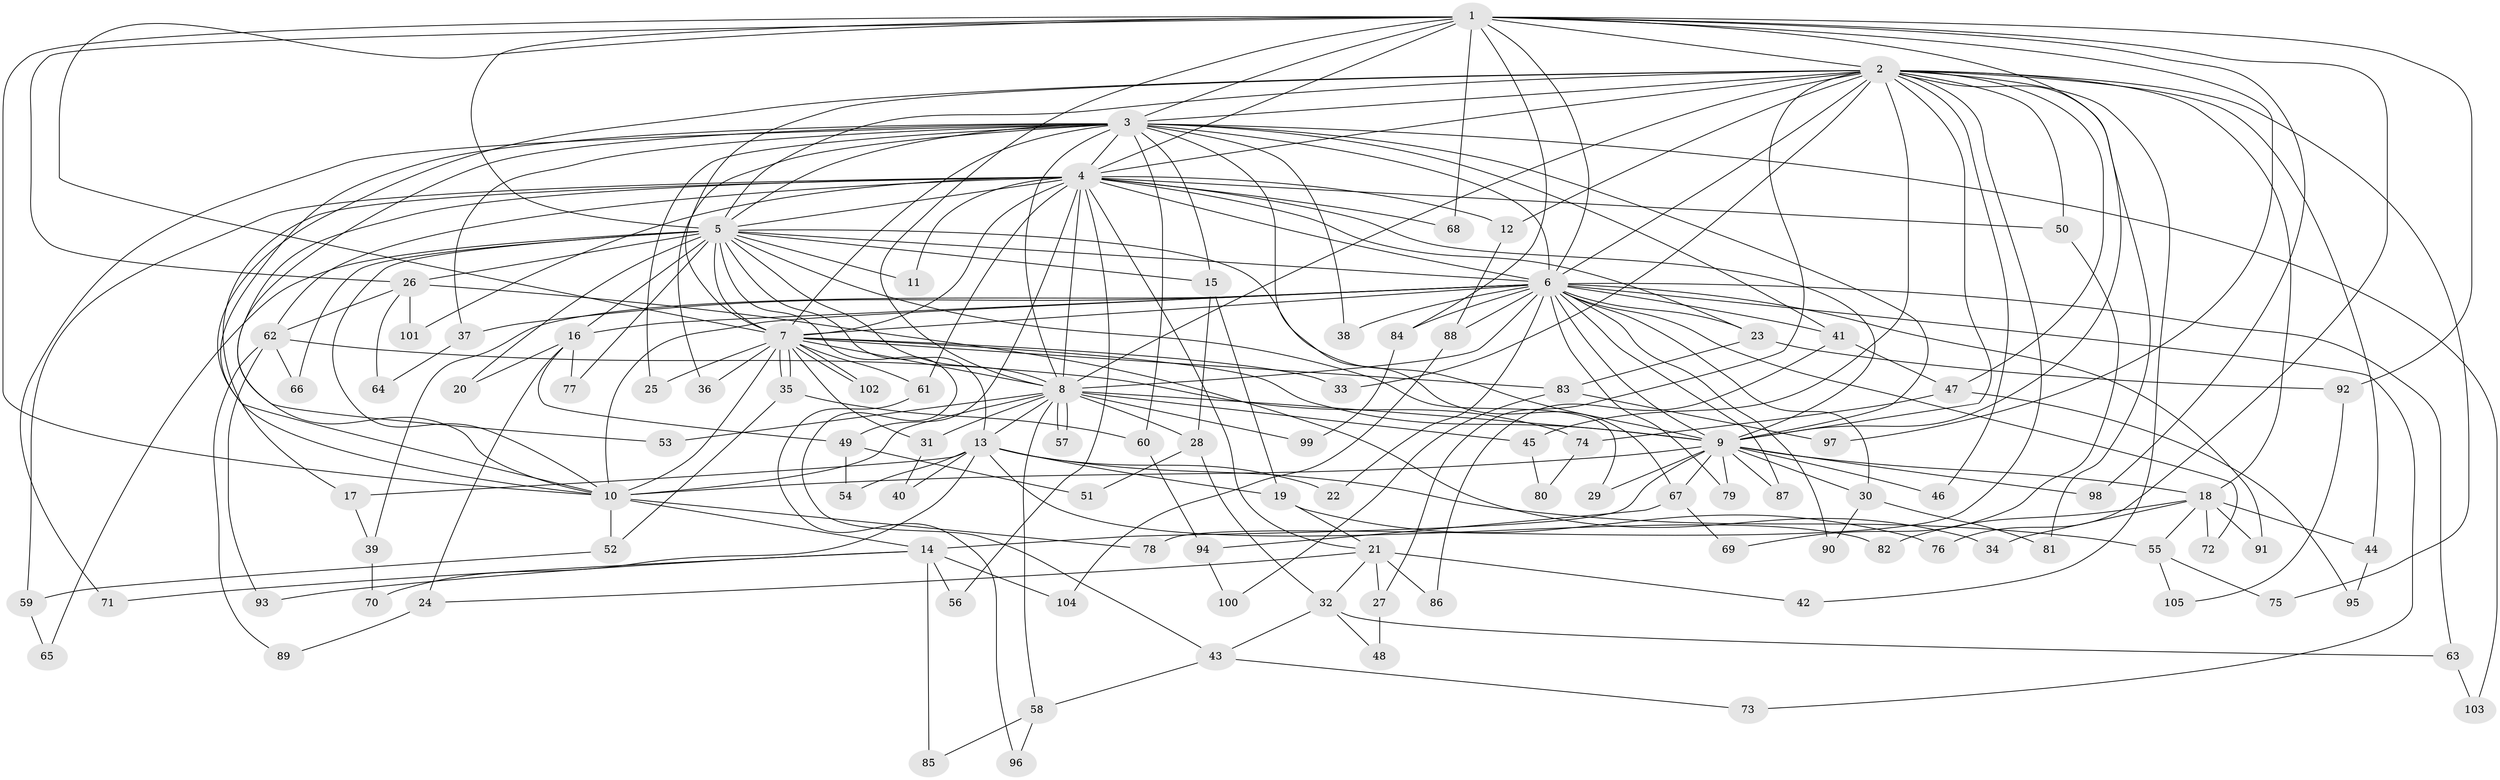 // coarse degree distribution, {17: 0.012987012987012988, 20: 0.025974025974025976, 18: 0.025974025974025976, 19: 0.025974025974025976, 26: 0.012987012987012988, 16: 0.012987012987012988, 11: 0.012987012987012988, 2: 0.4675324675324675, 10: 0.025974025974025976, 7: 0.03896103896103896, 6: 0.012987012987012988, 5: 0.012987012987012988, 4: 0.16883116883116883, 8: 0.012987012987012988, 3: 0.12987012987012986}
// Generated by graph-tools (version 1.1) at 2025/23/03/03/25 07:23:37]
// undirected, 105 vertices, 235 edges
graph export_dot {
graph [start="1"]
  node [color=gray90,style=filled];
  1;
  2;
  3;
  4;
  5;
  6;
  7;
  8;
  9;
  10;
  11;
  12;
  13;
  14;
  15;
  16;
  17;
  18;
  19;
  20;
  21;
  22;
  23;
  24;
  25;
  26;
  27;
  28;
  29;
  30;
  31;
  32;
  33;
  34;
  35;
  36;
  37;
  38;
  39;
  40;
  41;
  42;
  43;
  44;
  45;
  46;
  47;
  48;
  49;
  50;
  51;
  52;
  53;
  54;
  55;
  56;
  57;
  58;
  59;
  60;
  61;
  62;
  63;
  64;
  65;
  66;
  67;
  68;
  69;
  70;
  71;
  72;
  73;
  74;
  75;
  76;
  77;
  78;
  79;
  80;
  81;
  82;
  83;
  84;
  85;
  86;
  87;
  88;
  89;
  90;
  91;
  92;
  93;
  94;
  95;
  96;
  97;
  98;
  99;
  100;
  101;
  102;
  103;
  104;
  105;
  1 -- 2;
  1 -- 3;
  1 -- 4;
  1 -- 5;
  1 -- 6;
  1 -- 7;
  1 -- 8;
  1 -- 9;
  1 -- 10;
  1 -- 26;
  1 -- 68;
  1 -- 76;
  1 -- 84;
  1 -- 92;
  1 -- 97;
  1 -- 98;
  2 -- 3;
  2 -- 4;
  2 -- 5;
  2 -- 6;
  2 -- 7;
  2 -- 8;
  2 -- 9;
  2 -- 10;
  2 -- 12;
  2 -- 18;
  2 -- 27;
  2 -- 33;
  2 -- 42;
  2 -- 44;
  2 -- 45;
  2 -- 46;
  2 -- 47;
  2 -- 50;
  2 -- 75;
  2 -- 78;
  2 -- 81;
  3 -- 4;
  3 -- 5;
  3 -- 6;
  3 -- 7;
  3 -- 8;
  3 -- 9;
  3 -- 10;
  3 -- 15;
  3 -- 25;
  3 -- 36;
  3 -- 37;
  3 -- 38;
  3 -- 41;
  3 -- 53;
  3 -- 60;
  3 -- 67;
  3 -- 71;
  3 -- 103;
  4 -- 5;
  4 -- 6;
  4 -- 7;
  4 -- 8;
  4 -- 9;
  4 -- 10;
  4 -- 11;
  4 -- 12;
  4 -- 17;
  4 -- 21;
  4 -- 23;
  4 -- 49;
  4 -- 50;
  4 -- 56;
  4 -- 59;
  4 -- 61;
  4 -- 62;
  4 -- 68;
  4 -- 101;
  5 -- 6;
  5 -- 7;
  5 -- 8;
  5 -- 9;
  5 -- 10;
  5 -- 11;
  5 -- 13;
  5 -- 15;
  5 -- 16;
  5 -- 20;
  5 -- 26;
  5 -- 29;
  5 -- 43;
  5 -- 65;
  5 -- 66;
  5 -- 77;
  6 -- 7;
  6 -- 8;
  6 -- 9;
  6 -- 10;
  6 -- 16;
  6 -- 22;
  6 -- 23;
  6 -- 30;
  6 -- 37;
  6 -- 38;
  6 -- 39;
  6 -- 41;
  6 -- 63;
  6 -- 72;
  6 -- 73;
  6 -- 79;
  6 -- 84;
  6 -- 87;
  6 -- 88;
  6 -- 90;
  6 -- 91;
  7 -- 8;
  7 -- 9;
  7 -- 10;
  7 -- 25;
  7 -- 31;
  7 -- 33;
  7 -- 35;
  7 -- 35;
  7 -- 36;
  7 -- 61;
  7 -- 83;
  7 -- 102;
  7 -- 102;
  8 -- 9;
  8 -- 10;
  8 -- 13;
  8 -- 28;
  8 -- 31;
  8 -- 45;
  8 -- 53;
  8 -- 57;
  8 -- 57;
  8 -- 58;
  8 -- 99;
  9 -- 10;
  9 -- 14;
  9 -- 18;
  9 -- 29;
  9 -- 30;
  9 -- 46;
  9 -- 67;
  9 -- 79;
  9 -- 87;
  9 -- 98;
  10 -- 14;
  10 -- 52;
  10 -- 78;
  12 -- 88;
  13 -- 17;
  13 -- 19;
  13 -- 22;
  13 -- 40;
  13 -- 54;
  13 -- 55;
  13 -- 70;
  13 -- 82;
  14 -- 56;
  14 -- 71;
  14 -- 85;
  14 -- 93;
  14 -- 104;
  15 -- 19;
  15 -- 28;
  16 -- 20;
  16 -- 24;
  16 -- 49;
  16 -- 77;
  17 -- 39;
  18 -- 34;
  18 -- 44;
  18 -- 55;
  18 -- 72;
  18 -- 82;
  18 -- 91;
  19 -- 21;
  19 -- 76;
  21 -- 24;
  21 -- 27;
  21 -- 32;
  21 -- 42;
  21 -- 86;
  23 -- 83;
  23 -- 92;
  24 -- 89;
  26 -- 34;
  26 -- 62;
  26 -- 64;
  26 -- 101;
  27 -- 48;
  28 -- 32;
  28 -- 51;
  30 -- 81;
  30 -- 90;
  31 -- 40;
  32 -- 43;
  32 -- 48;
  32 -- 63;
  35 -- 52;
  35 -- 60;
  37 -- 64;
  39 -- 70;
  41 -- 47;
  41 -- 86;
  43 -- 58;
  43 -- 73;
  44 -- 95;
  45 -- 80;
  47 -- 74;
  47 -- 95;
  49 -- 51;
  49 -- 54;
  50 -- 69;
  52 -- 59;
  55 -- 75;
  55 -- 105;
  58 -- 85;
  58 -- 96;
  59 -- 65;
  60 -- 94;
  61 -- 96;
  62 -- 66;
  62 -- 74;
  62 -- 89;
  62 -- 93;
  63 -- 103;
  67 -- 69;
  67 -- 94;
  74 -- 80;
  83 -- 97;
  83 -- 100;
  84 -- 99;
  88 -- 104;
  92 -- 105;
  94 -- 100;
}

